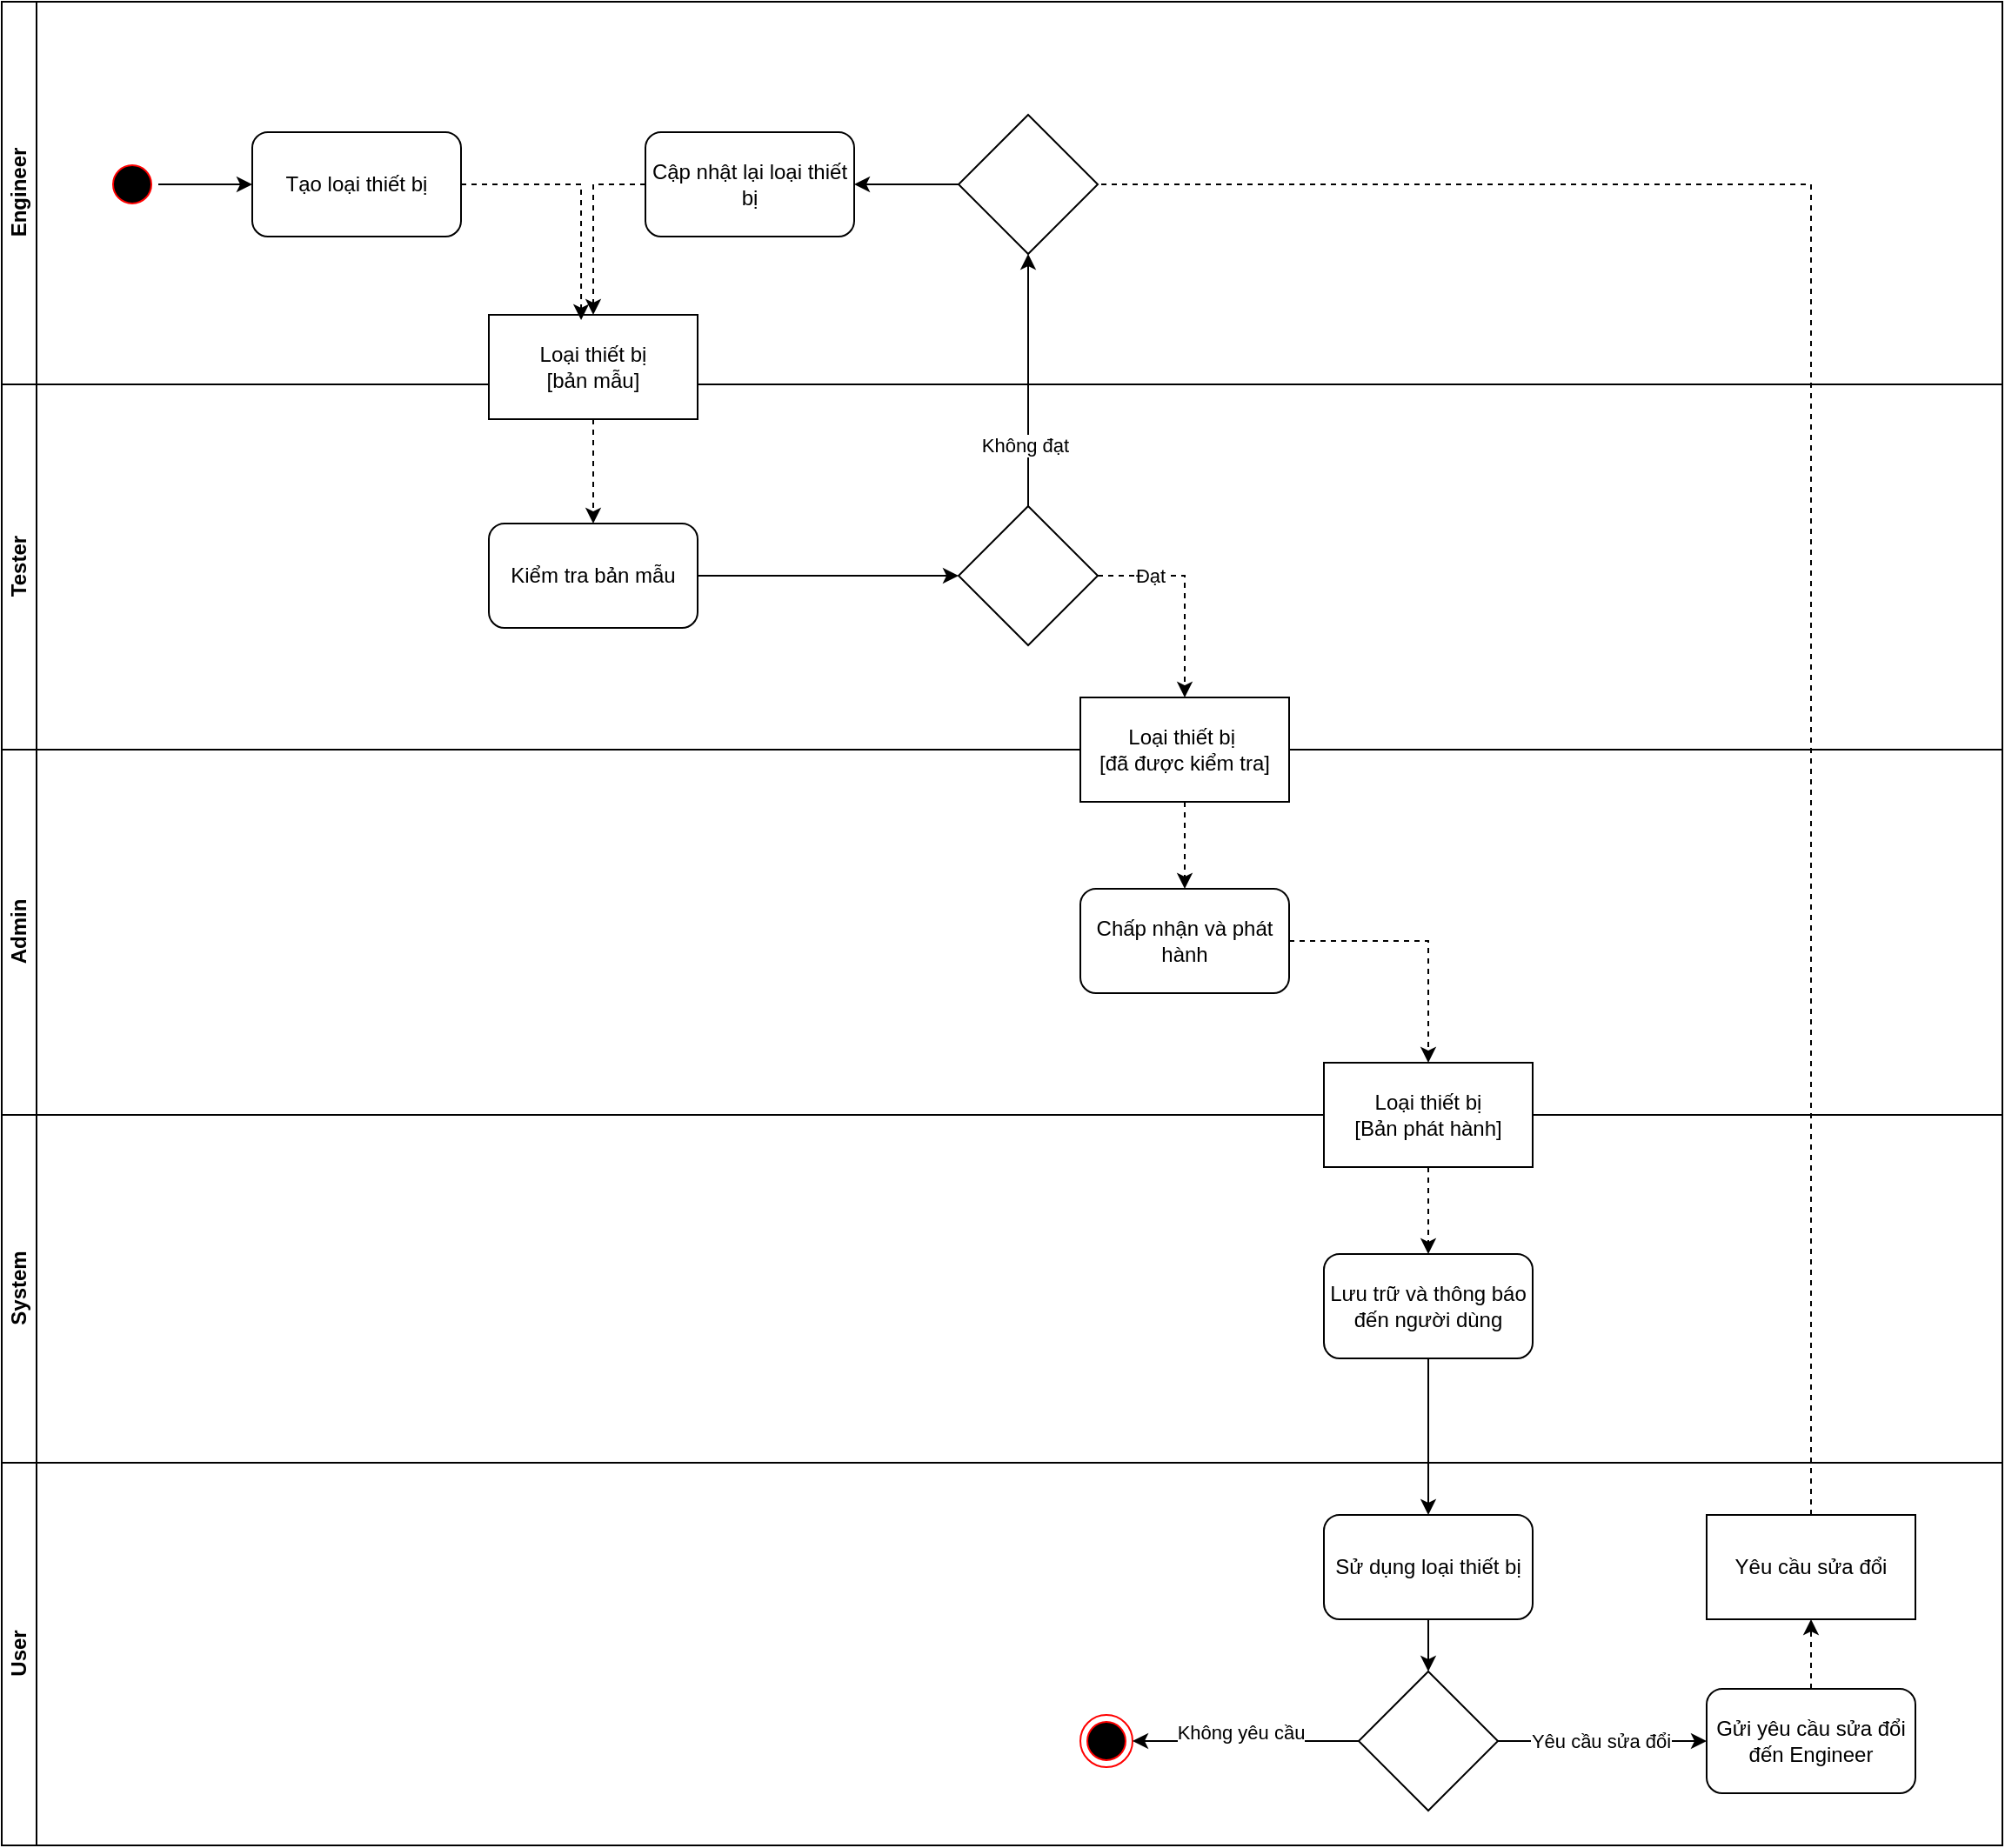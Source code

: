 <mxfile version="26.2.15">
  <diagram name="Trang-1" id="cAPY7_FqEvqEHVJu3NLp">
    <mxGraphModel dx="1426" dy="860" grid="1" gridSize="10" guides="1" tooltips="1" connect="1" arrows="1" fold="1" page="1" pageScale="1" pageWidth="827" pageHeight="1169" math="0" shadow="0">
      <root>
        <mxCell id="0" />
        <mxCell id="1" parent="0" />
        <mxCell id="9YFT2caaU3ACKe9DV1gc-1" value="Tester" style="swimlane;html=1;startSize=20;horizontal=0;" parent="1" vertex="1">
          <mxGeometry x="160" y="410" width="1150" height="210" as="geometry" />
        </mxCell>
        <mxCell id="9YFT2caaU3ACKe9DV1gc-2" style="edgeStyle=orthogonalEdgeStyle;rounded=0;orthogonalLoop=1;jettySize=auto;html=1;entryX=0;entryY=0.5;entryDx=0;entryDy=0;" parent="9YFT2caaU3ACKe9DV1gc-1" source="9YFT2caaU3ACKe9DV1gc-3" target="9YFT2caaU3ACKe9DV1gc-4" edge="1">
          <mxGeometry relative="1" as="geometry" />
        </mxCell>
        <mxCell id="9YFT2caaU3ACKe9DV1gc-3" value="Kiểm tra bản mẫu" style="rounded=1;whiteSpace=wrap;html=1;" parent="9YFT2caaU3ACKe9DV1gc-1" vertex="1">
          <mxGeometry x="280" y="80" width="120" height="60" as="geometry" />
        </mxCell>
        <mxCell id="9YFT2caaU3ACKe9DV1gc-4" value="" style="rhombus;whiteSpace=wrap;html=1;" parent="9YFT2caaU3ACKe9DV1gc-1" vertex="1">
          <mxGeometry x="550" y="70" width="80" height="80" as="geometry" />
        </mxCell>
        <mxCell id="9YFT2caaU3ACKe9DV1gc-5" value="Engineer" style="swimlane;html=1;startSize=20;horizontal=0;fillColor=none;" parent="1" vertex="1">
          <mxGeometry x="160" y="190" width="1150" height="220" as="geometry" />
        </mxCell>
        <mxCell id="9YFT2caaU3ACKe9DV1gc-6" style="edgeStyle=orthogonalEdgeStyle;rounded=0;orthogonalLoop=1;jettySize=auto;html=1;entryX=0;entryY=0.5;entryDx=0;entryDy=0;" parent="9YFT2caaU3ACKe9DV1gc-5" source="9YFT2caaU3ACKe9DV1gc-7" target="9YFT2caaU3ACKe9DV1gc-8" edge="1">
          <mxGeometry relative="1" as="geometry" />
        </mxCell>
        <mxCell id="9YFT2caaU3ACKe9DV1gc-7" value="" style="ellipse;shape=startState;fillColor=#000000;strokeColor=#ff0000;" parent="9YFT2caaU3ACKe9DV1gc-5" vertex="1">
          <mxGeometry x="60" y="90" width="30" height="30" as="geometry" />
        </mxCell>
        <mxCell id="9YFT2caaU3ACKe9DV1gc-8" value="Tạo loại thiết bị" style="rounded=1;whiteSpace=wrap;html=1;" parent="9YFT2caaU3ACKe9DV1gc-5" vertex="1">
          <mxGeometry x="144" y="75" width="120" height="60" as="geometry" />
        </mxCell>
        <mxCell id="9YFT2caaU3ACKe9DV1gc-9" value="Loại thiết bị&lt;div&gt;[bản mẫu]&lt;/div&gt;" style="rounded=0;whiteSpace=wrap;html=1;" parent="9YFT2caaU3ACKe9DV1gc-5" vertex="1">
          <mxGeometry x="280" y="180" width="120" height="60" as="geometry" />
        </mxCell>
        <mxCell id="9YFT2caaU3ACKe9DV1gc-10" style="edgeStyle=orthogonalEdgeStyle;rounded=0;orthogonalLoop=1;jettySize=auto;html=1;entryX=0.5;entryY=0;entryDx=0;entryDy=0;dashed=1;" parent="9YFT2caaU3ACKe9DV1gc-5" source="9YFT2caaU3ACKe9DV1gc-11" target="9YFT2caaU3ACKe9DV1gc-9" edge="1">
          <mxGeometry relative="1" as="geometry">
            <Array as="points">
              <mxPoint x="340" y="105" />
            </Array>
          </mxGeometry>
        </mxCell>
        <mxCell id="9YFT2caaU3ACKe9DV1gc-11" value="Cập nhật lại loại thiết bị" style="rounded=1;whiteSpace=wrap;html=1;" parent="9YFT2caaU3ACKe9DV1gc-5" vertex="1">
          <mxGeometry x="370" y="75" width="120" height="60" as="geometry" />
        </mxCell>
        <mxCell id="9YFT2caaU3ACKe9DV1gc-12" style="edgeStyle=orthogonalEdgeStyle;rounded=0;orthogonalLoop=1;jettySize=auto;html=1;entryX=0.442;entryY=0.05;entryDx=0;entryDy=0;entryPerimeter=0;dashed=1;" parent="9YFT2caaU3ACKe9DV1gc-5" source="9YFT2caaU3ACKe9DV1gc-8" target="9YFT2caaU3ACKe9DV1gc-9" edge="1">
          <mxGeometry relative="1" as="geometry" />
        </mxCell>
        <mxCell id="9YFT2caaU3ACKe9DV1gc-13" style="edgeStyle=orthogonalEdgeStyle;rounded=0;orthogonalLoop=1;jettySize=auto;html=1;entryX=1;entryY=0.5;entryDx=0;entryDy=0;" parent="9YFT2caaU3ACKe9DV1gc-5" source="9YFT2caaU3ACKe9DV1gc-14" target="9YFT2caaU3ACKe9DV1gc-11" edge="1">
          <mxGeometry relative="1" as="geometry" />
        </mxCell>
        <mxCell id="9YFT2caaU3ACKe9DV1gc-14" value="" style="rhombus;whiteSpace=wrap;html=1;" parent="9YFT2caaU3ACKe9DV1gc-5" vertex="1">
          <mxGeometry x="550" y="65" width="80" height="80" as="geometry" />
        </mxCell>
        <mxCell id="9YFT2caaU3ACKe9DV1gc-15" value="System" style="swimlane;html=1;startSize=20;horizontal=0;" parent="1" vertex="1">
          <mxGeometry x="160" y="830" width="1150" height="200" as="geometry" />
        </mxCell>
        <mxCell id="9YFT2caaU3ACKe9DV1gc-16" value="Lưu trữ và thông báo đến người dùng" style="rounded=1;whiteSpace=wrap;html=1;" parent="9YFT2caaU3ACKe9DV1gc-15" vertex="1">
          <mxGeometry x="760" y="80" width="120" height="60" as="geometry" />
        </mxCell>
        <mxCell id="9YFT2caaU3ACKe9DV1gc-17" style="edgeStyle=orthogonalEdgeStyle;rounded=0;orthogonalLoop=1;jettySize=auto;html=1;entryX=0.5;entryY=0;entryDx=0;entryDy=0;dashed=1;" parent="1" source="9YFT2caaU3ACKe9DV1gc-9" target="9YFT2caaU3ACKe9DV1gc-3" edge="1">
          <mxGeometry relative="1" as="geometry" />
        </mxCell>
        <mxCell id="9YFT2caaU3ACKe9DV1gc-18" value="Admin" style="swimlane;html=1;startSize=20;horizontal=0;" parent="1" vertex="1">
          <mxGeometry x="160" y="620" width="1150" height="210" as="geometry" />
        </mxCell>
        <mxCell id="9YFT2caaU3ACKe9DV1gc-19" value="Chấp nhận và phát hành" style="rounded=1;whiteSpace=wrap;html=1;" parent="9YFT2caaU3ACKe9DV1gc-18" vertex="1">
          <mxGeometry x="620" y="80" width="120" height="60" as="geometry" />
        </mxCell>
        <mxCell id="9YFT2caaU3ACKe9DV1gc-20" style="edgeStyle=orthogonalEdgeStyle;rounded=0;orthogonalLoop=1;jettySize=auto;html=1;entryX=0.5;entryY=0;entryDx=0;entryDy=0;dashed=1;" parent="9YFT2caaU3ACKe9DV1gc-18" source="9YFT2caaU3ACKe9DV1gc-21" target="9YFT2caaU3ACKe9DV1gc-19" edge="1">
          <mxGeometry relative="1" as="geometry" />
        </mxCell>
        <mxCell id="9YFT2caaU3ACKe9DV1gc-21" value="Loại thiết bị&amp;nbsp;&lt;div&gt;[đã được kiểm tra]&lt;/div&gt;" style="rounded=0;whiteSpace=wrap;html=1;" parent="9YFT2caaU3ACKe9DV1gc-18" vertex="1">
          <mxGeometry x="620" y="-30" width="120" height="60" as="geometry" />
        </mxCell>
        <mxCell id="9YFT2caaU3ACKe9DV1gc-22" style="edgeStyle=orthogonalEdgeStyle;rounded=0;orthogonalLoop=1;jettySize=auto;html=1;entryX=0.5;entryY=0;entryDx=0;entryDy=0;dashed=1;" parent="1" source="9YFT2caaU3ACKe9DV1gc-23" target="9YFT2caaU3ACKe9DV1gc-16" edge="1">
          <mxGeometry relative="1" as="geometry" />
        </mxCell>
        <mxCell id="9YFT2caaU3ACKe9DV1gc-23" value="Loại thiết bị&lt;div&gt;[Bản phát hành]&lt;/div&gt;" style="rounded=0;whiteSpace=wrap;html=1;" parent="1" vertex="1">
          <mxGeometry x="920" y="800" width="120" height="60" as="geometry" />
        </mxCell>
        <mxCell id="9YFT2caaU3ACKe9DV1gc-24" style="edgeStyle=orthogonalEdgeStyle;rounded=0;orthogonalLoop=1;jettySize=auto;html=1;entryX=0.5;entryY=0;entryDx=0;entryDy=0;dashed=1;" parent="1" source="9YFT2caaU3ACKe9DV1gc-4" target="9YFT2caaU3ACKe9DV1gc-21" edge="1">
          <mxGeometry relative="1" as="geometry">
            <Array as="points">
              <mxPoint x="840" y="520" />
            </Array>
          </mxGeometry>
        </mxCell>
        <mxCell id="9YFT2caaU3ACKe9DV1gc-25" value="Đạt" style="edgeLabel;html=1;align=center;verticalAlign=middle;resizable=0;points=[];" parent="9YFT2caaU3ACKe9DV1gc-24" connectable="0" vertex="1">
          <mxGeometry x="-0.337" y="3" relative="1" as="geometry">
            <mxPoint x="-10" y="3" as="offset" />
          </mxGeometry>
        </mxCell>
        <mxCell id="9YFT2caaU3ACKe9DV1gc-26" style="edgeStyle=orthogonalEdgeStyle;rounded=0;orthogonalLoop=1;jettySize=auto;html=1;entryX=0.5;entryY=0;entryDx=0;entryDy=0;dashed=1;" parent="1" source="9YFT2caaU3ACKe9DV1gc-19" target="9YFT2caaU3ACKe9DV1gc-23" edge="1">
          <mxGeometry relative="1" as="geometry" />
        </mxCell>
        <mxCell id="9YFT2caaU3ACKe9DV1gc-27" style="edgeStyle=orthogonalEdgeStyle;rounded=0;orthogonalLoop=1;jettySize=auto;html=1;exitX=0.5;exitY=0;exitDx=0;exitDy=0;entryX=0.5;entryY=1;entryDx=0;entryDy=0;" parent="1" source="9YFT2caaU3ACKe9DV1gc-4" target="9YFT2caaU3ACKe9DV1gc-14" edge="1">
          <mxGeometry relative="1" as="geometry">
            <mxPoint x="950" y="477.5" as="sourcePoint" />
            <mxPoint x="750" y="290" as="targetPoint" />
            <Array as="points">
              <mxPoint x="750" y="360" />
              <mxPoint x="750" y="360" />
            </Array>
          </mxGeometry>
        </mxCell>
        <mxCell id="9YFT2caaU3ACKe9DV1gc-28" value="Không đạt" style="edgeLabel;html=1;align=center;verticalAlign=middle;resizable=0;points=[];" parent="9YFT2caaU3ACKe9DV1gc-27" connectable="0" vertex="1">
          <mxGeometry x="-0.51" y="2" relative="1" as="geometry">
            <mxPoint as="offset" />
          </mxGeometry>
        </mxCell>
        <mxCell id="9YFT2caaU3ACKe9DV1gc-29" style="edgeStyle=orthogonalEdgeStyle;rounded=0;orthogonalLoop=1;jettySize=auto;html=1;endArrow=none;startFill=0;entryX=1;entryY=0.5;entryDx=0;entryDy=0;dashed=1;" parent="1" source="9YFT2caaU3ACKe9DV1gc-36" target="9YFT2caaU3ACKe9DV1gc-14" edge="1">
          <mxGeometry relative="1" as="geometry">
            <mxPoint x="1200" y="289" as="targetPoint" />
            <Array as="points">
              <mxPoint x="1200" y="295" />
            </Array>
          </mxGeometry>
        </mxCell>
        <mxCell id="9YFT2caaU3ACKe9DV1gc-30" value="User" style="swimlane;html=1;startSize=20;horizontal=0;" parent="1" vertex="1">
          <mxGeometry x="160" y="1030" width="1150" height="220" as="geometry" />
        </mxCell>
        <mxCell id="9YFT2caaU3ACKe9DV1gc-31" value="Sử dụng loại thiết bị" style="rounded=1;whiteSpace=wrap;html=1;" parent="9YFT2caaU3ACKe9DV1gc-30" vertex="1">
          <mxGeometry x="760" y="30" width="120" height="60" as="geometry" />
        </mxCell>
        <mxCell id="9YFT2caaU3ACKe9DV1gc-32" style="edgeStyle=orthogonalEdgeStyle;rounded=0;orthogonalLoop=1;jettySize=auto;html=1;entryX=0;entryY=0.5;entryDx=0;entryDy=0;" parent="9YFT2caaU3ACKe9DV1gc-30" source="9YFT2caaU3ACKe9DV1gc-34" target="9YFT2caaU3ACKe9DV1gc-41" edge="1">
          <mxGeometry relative="1" as="geometry" />
        </mxCell>
        <mxCell id="9YFT2caaU3ACKe9DV1gc-33" value="Yêu cầu sửa đổi" style="edgeLabel;html=1;align=center;verticalAlign=middle;resizable=0;points=[];" parent="9YFT2caaU3ACKe9DV1gc-32" connectable="0" vertex="1">
          <mxGeometry x="-0.028" relative="1" as="geometry">
            <mxPoint as="offset" />
          </mxGeometry>
        </mxCell>
        <mxCell id="9YFT2caaU3ACKe9DV1gc-34" value="" style="rhombus;whiteSpace=wrap;html=1;" parent="9YFT2caaU3ACKe9DV1gc-30" vertex="1">
          <mxGeometry x="780" y="120" width="80" height="80" as="geometry" />
        </mxCell>
        <mxCell id="9YFT2caaU3ACKe9DV1gc-35" style="edgeStyle=orthogonalEdgeStyle;rounded=0;orthogonalLoop=1;jettySize=auto;html=1;entryX=0.5;entryY=0;entryDx=0;entryDy=0;" parent="9YFT2caaU3ACKe9DV1gc-30" source="9YFT2caaU3ACKe9DV1gc-31" target="9YFT2caaU3ACKe9DV1gc-34" edge="1">
          <mxGeometry relative="1" as="geometry" />
        </mxCell>
        <mxCell id="9YFT2caaU3ACKe9DV1gc-36" value="Yêu cầu sửa đổi" style="rounded=0;whiteSpace=wrap;html=1;" parent="9YFT2caaU3ACKe9DV1gc-30" vertex="1">
          <mxGeometry x="980" y="30" width="120" height="60" as="geometry" />
        </mxCell>
        <mxCell id="9YFT2caaU3ACKe9DV1gc-37" value="" style="ellipse;shape=endState;fillColor=#000000;strokeColor=#ff0000" parent="9YFT2caaU3ACKe9DV1gc-30" vertex="1">
          <mxGeometry x="620" y="145" width="30" height="30" as="geometry" />
        </mxCell>
        <mxCell id="9YFT2caaU3ACKe9DV1gc-38" style="edgeStyle=orthogonalEdgeStyle;rounded=0;orthogonalLoop=1;jettySize=auto;html=1;entryX=1;entryY=0.5;entryDx=0;entryDy=0;" parent="9YFT2caaU3ACKe9DV1gc-30" source="9YFT2caaU3ACKe9DV1gc-34" target="9YFT2caaU3ACKe9DV1gc-37" edge="1">
          <mxGeometry relative="1" as="geometry" />
        </mxCell>
        <mxCell id="9YFT2caaU3ACKe9DV1gc-39" value="Không yêu cầu" style="edgeLabel;html=1;align=center;verticalAlign=middle;resizable=0;points=[];" parent="9YFT2caaU3ACKe9DV1gc-38" connectable="0" vertex="1">
          <mxGeometry x="0.044" y="-5" relative="1" as="geometry">
            <mxPoint as="offset" />
          </mxGeometry>
        </mxCell>
        <mxCell id="9YFT2caaU3ACKe9DV1gc-40" style="edgeStyle=orthogonalEdgeStyle;rounded=0;orthogonalLoop=1;jettySize=auto;html=1;entryX=0.5;entryY=1;entryDx=0;entryDy=0;dashed=1;" parent="9YFT2caaU3ACKe9DV1gc-30" source="9YFT2caaU3ACKe9DV1gc-41" target="9YFT2caaU3ACKe9DV1gc-36" edge="1">
          <mxGeometry relative="1" as="geometry" />
        </mxCell>
        <mxCell id="9YFT2caaU3ACKe9DV1gc-41" value="Gửi yêu cầu sửa đổi đến Engineer" style="rounded=1;whiteSpace=wrap;html=1;" parent="9YFT2caaU3ACKe9DV1gc-30" vertex="1">
          <mxGeometry x="980" y="130" width="120" height="60" as="geometry" />
        </mxCell>
        <mxCell id="9YFT2caaU3ACKe9DV1gc-42" style="edgeStyle=orthogonalEdgeStyle;rounded=0;orthogonalLoop=1;jettySize=auto;html=1;" parent="1" source="9YFT2caaU3ACKe9DV1gc-16" target="9YFT2caaU3ACKe9DV1gc-31" edge="1">
          <mxGeometry relative="1" as="geometry" />
        </mxCell>
      </root>
    </mxGraphModel>
  </diagram>
</mxfile>
